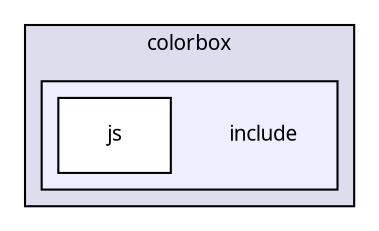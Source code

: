 digraph "packages/gui/packages/colorbox/include/" {
  compound=true
  node [ fontsize="10", fontname="FreeSans.ttf"];
  edge [ labelfontsize="10", labelfontname="FreeSans.ttf"];
  subgraph clusterdir_3ca3542cf9be521df6d89796b8efcd70 {
    graph [ bgcolor="#ddddee", pencolor="black", label="colorbox" fontname="FreeSans.ttf", fontsize="10", URL="dir_3ca3542cf9be521df6d89796b8efcd70.html"]
  subgraph clusterdir_9bd36f1f14fcd370db530ea04d6fd6ce {
    graph [ bgcolor="#eeeeff", pencolor="black", label="" URL="dir_9bd36f1f14fcd370db530ea04d6fd6ce.html"];
    dir_9bd36f1f14fcd370db530ea04d6fd6ce [shape=plaintext label="include"];
    dir_1adaea82e7d712ce57e7a79de741e066 [shape=box label="js" color="black" fillcolor="white" style="filled" URL="dir_1adaea82e7d712ce57e7a79de741e066.html"];
  }
  }
}
